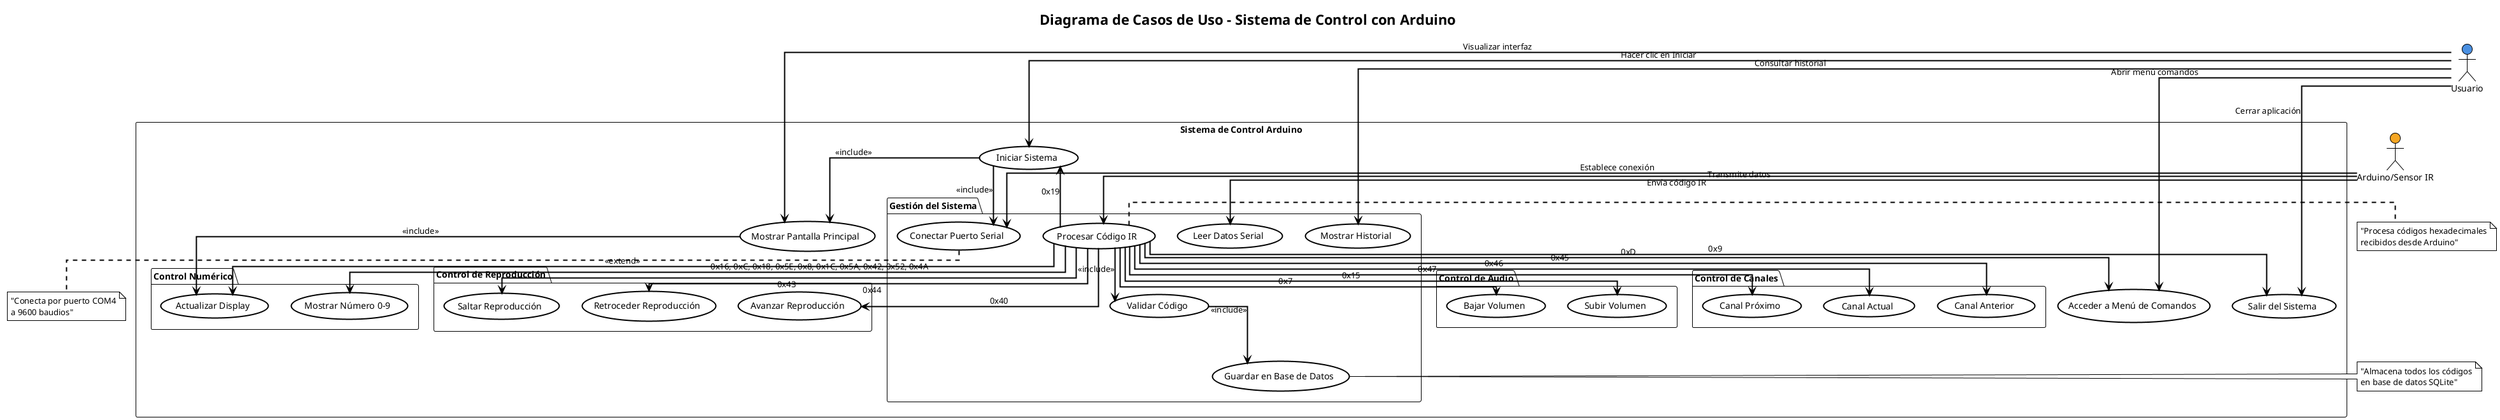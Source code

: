 @startuml Diagrama_Casos_Uso_Arduino

!theme plain
skinparam linetype ortho
skinparam arrow {
    thickness 2
    color black
}
skinparam usecase {
    borderThickness 2
}

!define USUARIO_COLOR #4A90E2
!define SISTEMA_COLOR #7ED321
!define ARDUINO_COLOR #F5A623

title Diagrama de Casos de Uso - Sistema de Control con Arduino

' Actores
actor "Usuario" as usuario USUARIO_COLOR
actor "Arduino/Sensor IR" as arduino ARDUINO_COLOR

' Sistema
rectangle "Sistema de Control Arduino" as sistema {
    
    ' Casos de uso principales
    usecase "Iniciar Sistema" as UC01
    usecase "Mostrar Pantalla Principal" as UC02
    usecase "Acceder a Menú de Comandos" as UC03
    usecase "Salir del Sistema" as UC04
    
    ' Casos de uso de control numérico
    package "Control Numérico" {
        usecase "Mostrar Número 0-9" as UC05
        usecase "Actualizar Display" as UC06
    }
    
    ' Casos de uso de control de volumen
    package "Control de Audio" {
        usecase "Subir Volumen" as UC07
        usecase "Bajar Volumen" as UC08
    }
    
    ' Casos de uso de navegación de canales
    package "Control de Canales" {
        usecase "Canal Anterior" as UC09
        usecase "Canal Actual" as UC10
        usecase "Canal Próximo" as UC11
    }
    
    ' Casos de uso de reproducción
    package "Control de Reproducción" {
        usecase "Avanzar Reproducción" as UC12
        usecase "Retroceder Reproducción" as UC13
        usecase "Saltar Reproducción" as UC14
    }
    
    ' Casos de uso del sistema
    package "Gestión del Sistema" {
        usecase "Procesar Código IR" as UC15
        usecase "Validar Código" as UC16
        usecase "Guardar en Base de Datos" as UC17
        usecase "Mostrar Historial" as UC18
        usecase "Conectar Puerto Serial" as UC19
        usecase "Leer Datos Serial" as UC20
    }
}

' Relaciones Usuario - Sistema
usuario --> UC01 : "Hacer clic en Iniciar"
usuario --> UC02 : "Visualizar interfaz"
usuario --> UC03 : "Abrir menú comandos"
usuario --> UC04 : "Cerrar aplicación"
usuario --> UC18 : "Consultar historial"

' Relaciones Arduino - Sistema
arduino --> UC15 : "Envía código IR"
arduino --> UC19 : "Establece conexión"
arduino --> UC20 : "Transmite datos"

' Relaciones internas del sistema
UC15 --> UC16 : <<include>>
UC16 --> UC17 : <<include>>
UC15 --> UC06 : <<extend>>

' Códigos específicos que activan casos de uso
UC15 --> UC05 : "0x16, 0xC, 0x18, 0x5E, 0x8, 0x1C, 0x5A, 0x42, 0x52, 0x4A"
UC15 --> UC07 : "0x15"
UC15 --> UC08 : "0x7"
UC15 --> UC09 : "0x45"
UC15 --> UC10 : "0x46"
UC15 --> UC11 : "0x47"
UC15 --> UC12 : "0x40"
UC15 --> UC13 : "0x44"
UC15 --> UC14 : "0x43"
UC15 --> UC01 : "0x19"
UC15 --> UC03 : "0xD"
UC15 --> UC04 : "0x9"

' Dependencias entre casos de uso
UC01 --> UC02 : <<include>>
UC01 --> UC19 : <<include>>
UC02 --> UC06 : <<include>>

' Notas explicativas
note right of UC15 : "Procesa códigos hexadecimales\nrecibidos desde Arduino"
note left of UC17 : "Almacena todos los códigos\nen base de datos SQLite"
note bottom of UC19 : "Conecta por puerto COM4\na 9600 baudios"

@enduml